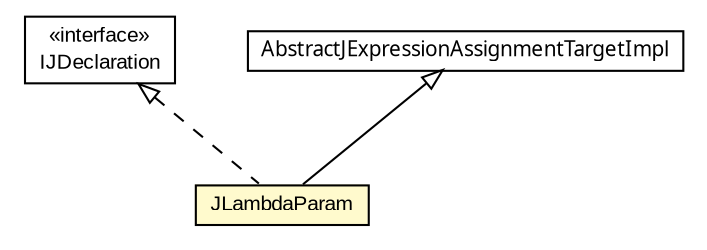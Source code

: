 #!/usr/local/bin/dot
#
# Class diagram 
# Generated by UMLGraph version 5.1 (http://www.umlgraph.org/)
#

digraph G {
	edge [fontname="arial",fontsize=10,labelfontname="arial",labelfontsize=10];
	node [fontname="arial",fontsize=10,shape=plaintext];
	nodesep=0.25;
	ranksep=0.5;
	// com.helger.jcodemodel.JLambdaParam
	c4262 [label=<<table title="com.helger.jcodemodel.JLambdaParam" border="0" cellborder="1" cellspacing="0" cellpadding="2" port="p" bgcolor="lemonChiffon" href="./JLambdaParam.html">
		<tr><td><table border="0" cellspacing="0" cellpadding="1">
<tr><td align="center" balign="center"> JLambdaParam </td></tr>
		</table></td></tr>
		</table>>, fontname="arial", fontcolor="black", fontsize=10.0];
	// com.helger.jcodemodel.IJDeclaration
	c4315 [label=<<table title="com.helger.jcodemodel.IJDeclaration" border="0" cellborder="1" cellspacing="0" cellpadding="2" port="p" href="./IJDeclaration.html">
		<tr><td><table border="0" cellspacing="0" cellpadding="1">
<tr><td align="center" balign="center"> &#171;interface&#187; </td></tr>
<tr><td align="center" balign="center"> IJDeclaration </td></tr>
		</table></td></tr>
		</table>>, fontname="arial", fontcolor="black", fontsize=10.0];
	// com.helger.jcodemodel.AbstractJExpressionAssignmentTargetImpl
	c4325 [label=<<table title="com.helger.jcodemodel.AbstractJExpressionAssignmentTargetImpl" border="0" cellborder="1" cellspacing="0" cellpadding="2" port="p" href="./AbstractJExpressionAssignmentTargetImpl.html">
		<tr><td><table border="0" cellspacing="0" cellpadding="1">
<tr><td align="center" balign="center"><font face="ariali"> AbstractJExpressionAssignmentTargetImpl </font></td></tr>
		</table></td></tr>
		</table>>, fontname="arial", fontcolor="black", fontsize=10.0];
	//com.helger.jcodemodel.JLambdaParam extends com.helger.jcodemodel.AbstractJExpressionAssignmentTargetImpl
	c4325:p -> c4262:p [dir=back,arrowtail=empty];
	//com.helger.jcodemodel.JLambdaParam implements com.helger.jcodemodel.IJDeclaration
	c4315:p -> c4262:p [dir=back,arrowtail=empty,style=dashed];
}

